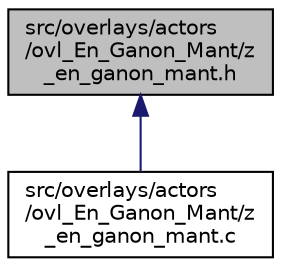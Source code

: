 digraph "src/overlays/actors/ovl_En_Ganon_Mant/z_en_ganon_mant.h"
{
 // LATEX_PDF_SIZE
  edge [fontname="Helvetica",fontsize="10",labelfontname="Helvetica",labelfontsize="10"];
  node [fontname="Helvetica",fontsize="10",shape=record];
  Node1 [label="src/overlays/actors\l/ovl_En_Ganon_Mant/z\l_en_ganon_mant.h",height=0.2,width=0.4,color="black", fillcolor="grey75", style="filled", fontcolor="black",tooltip=" "];
  Node1 -> Node2 [dir="back",color="midnightblue",fontsize="10",style="solid",fontname="Helvetica"];
  Node2 [label="src/overlays/actors\l/ovl_En_Ganon_Mant/z\l_en_ganon_mant.c",height=0.2,width=0.4,color="black", fillcolor="white", style="filled",URL="$d4/d86/z__en__ganon__mant_8c.html",tooltip=" "];
}
